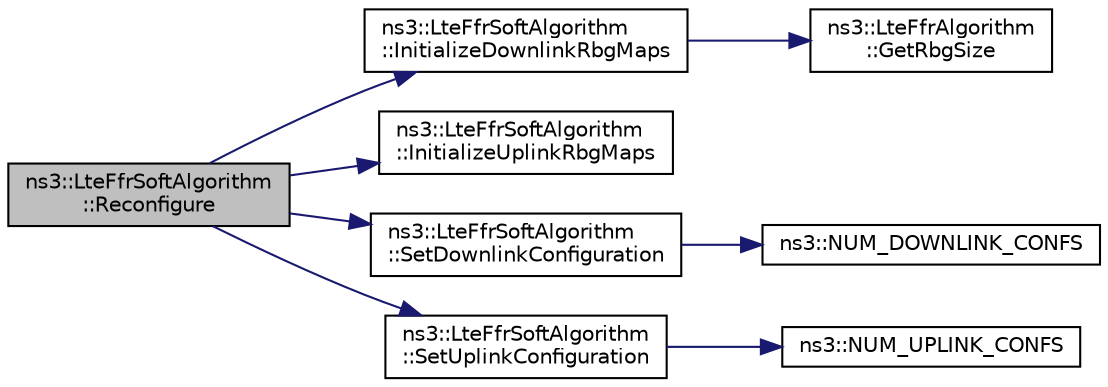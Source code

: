 digraph "ns3::LteFfrSoftAlgorithm::Reconfigure"
{
 // LATEX_PDF_SIZE
  edge [fontname="Helvetica",fontsize="10",labelfontname="Helvetica",labelfontsize="10"];
  node [fontname="Helvetica",fontsize="10",shape=record];
  rankdir="LR";
  Node1 [label="ns3::LteFfrSoftAlgorithm\l::Reconfigure",height=0.2,width=0.4,color="black", fillcolor="grey75", style="filled", fontcolor="black",tooltip="Automatic FR reconfiguration."];
  Node1 -> Node2 [color="midnightblue",fontsize="10",style="solid",fontname="Helvetica"];
  Node2 [label="ns3::LteFfrSoftAlgorithm\l::InitializeDownlinkRbgMaps",height=0.2,width=0.4,color="black", fillcolor="white", style="filled",URL="$classns3_1_1_lte_ffr_soft_algorithm.html#ad364211604430585d1fe71e868e00d68",tooltip="Initialize downlink RBG maps function."];
  Node2 -> Node3 [color="midnightblue",fontsize="10",style="solid",fontname="Helvetica"];
  Node3 [label="ns3::LteFfrAlgorithm\l::GetRbgSize",height=0.2,width=0.4,color="black", fillcolor="white", style="filled",URL="$classns3_1_1_lte_ffr_algorithm.html#a63ff51a7ceaa4a5274ed420df52b330d",tooltip="Get RBG size for DL Bandwidth according to table 7.1.6.1-1 of 36.213."];
  Node1 -> Node4 [color="midnightblue",fontsize="10",style="solid",fontname="Helvetica"];
  Node4 [label="ns3::LteFfrSoftAlgorithm\l::InitializeUplinkRbgMaps",height=0.2,width=0.4,color="black", fillcolor="white", style="filled",URL="$classns3_1_1_lte_ffr_soft_algorithm.html#a73afa53ea51773b944179bb88f91683d",tooltip="Initialize uplink RBG maps function."];
  Node1 -> Node5 [color="midnightblue",fontsize="10",style="solid",fontname="Helvetica"];
  Node5 [label="ns3::LteFfrSoftAlgorithm\l::SetDownlinkConfiguration",height=0.2,width=0.4,color="black", fillcolor="white", style="filled",URL="$classns3_1_1_lte_ffr_soft_algorithm.html#a92e9f30bb39e18836e0172ab6c081399",tooltip="Set downlink configuration function."];
  Node5 -> Node6 [color="midnightblue",fontsize="10",style="solid",fontname="Helvetica"];
  Node6 [label="ns3::NUM_DOWNLINK_CONFS",height=0.2,width=0.4,color="black", fillcolor="white", style="filled",URL="$namespacens3.html#a417f8ac741bc7d3d00afe1cc14a59faf",tooltip=" "];
  Node1 -> Node7 [color="midnightblue",fontsize="10",style="solid",fontname="Helvetica"];
  Node7 [label="ns3::LteFfrSoftAlgorithm\l::SetUplinkConfiguration",height=0.2,width=0.4,color="black", fillcolor="white", style="filled",URL="$classns3_1_1_lte_ffr_soft_algorithm.html#a04f12c5095c22bb3b62f77b050087b46",tooltip="Set uplink configuration function."];
  Node7 -> Node8 [color="midnightblue",fontsize="10",style="solid",fontname="Helvetica"];
  Node8 [label="ns3::NUM_UPLINK_CONFS",height=0.2,width=0.4,color="black", fillcolor="white", style="filled",URL="$namespacens3.html#a5dc0a36a47c74fa76aa6f2db243f9478",tooltip=" "];
}
